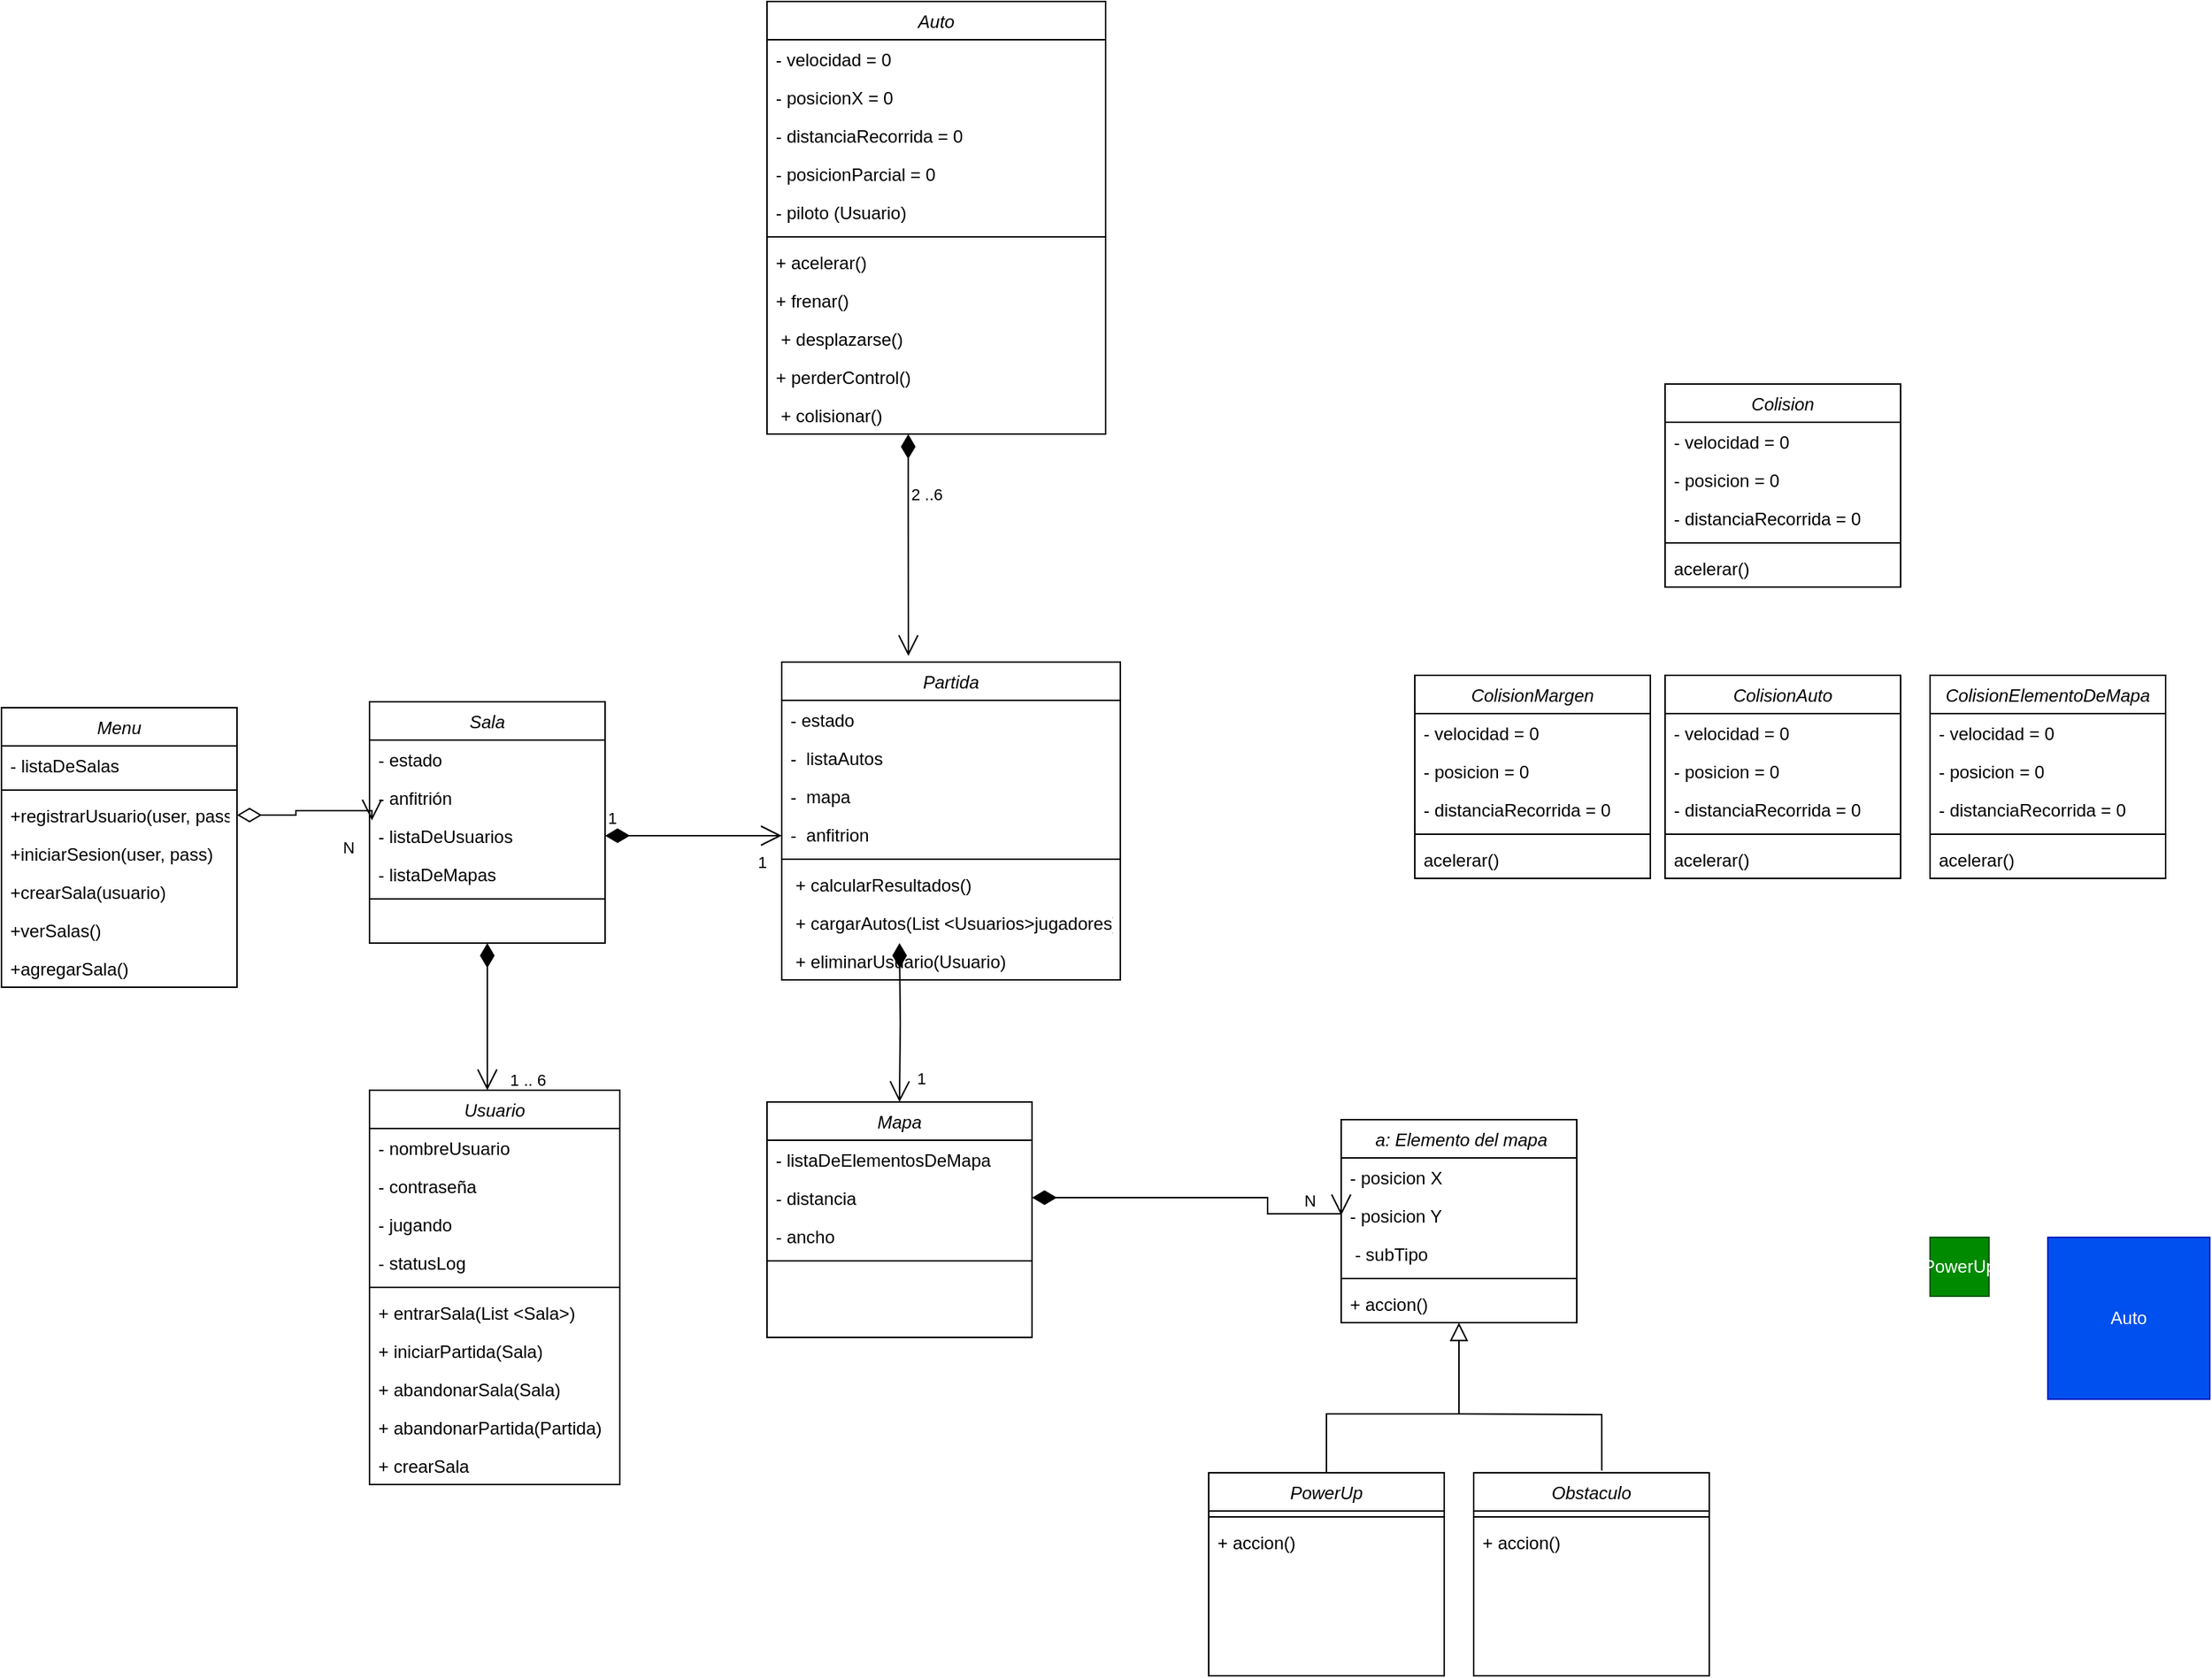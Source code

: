 <mxfile version="15.4.0" type="device"><diagram id="C5RBs43oDa-KdzZeNtuy" name="Page-1"><mxGraphModel dx="654" dy="1632" grid="1" gridSize="10" guides="1" tooltips="1" connect="1" arrows="1" fold="1" page="1" pageScale="1" pageWidth="827" pageHeight="1169" math="0" shadow="0"><root><mxCell id="WIyWlLk6GJQsqaUBKTNV-0"/><mxCell id="WIyWlLk6GJQsqaUBKTNV-1" parent="WIyWlLk6GJQsqaUBKTNV-0"/><mxCell id="zkfFHV4jXpPFQw0GAbJ--0" value="Auto" style="swimlane;fontStyle=2;align=center;verticalAlign=top;childLayout=stackLayout;horizontal=1;startSize=26;horizontalStack=0;resizeParent=1;resizeLast=0;collapsible=1;marginBottom=0;rounded=0;shadow=0;strokeWidth=1;" parent="WIyWlLk6GJQsqaUBKTNV-1" vertex="1"><mxGeometry x="570" y="-80" width="230" height="294" as="geometry"><mxRectangle x="230" y="140" width="160" height="26" as="alternateBounds"/></mxGeometry></mxCell><mxCell id="zkfFHV4jXpPFQw0GAbJ--2" value="- velocidad = 0" style="text;align=left;verticalAlign=top;spacingLeft=4;spacingRight=4;overflow=hidden;rotatable=0;points=[[0,0.5],[1,0.5]];portConstraint=eastwest;rounded=0;shadow=0;html=0;" parent="zkfFHV4jXpPFQw0GAbJ--0" vertex="1"><mxGeometry y="26" width="230" height="26" as="geometry"/></mxCell><mxCell id="T_4QKKCaZ5hwZ0xk0G19-64" value="- posicionX = 0" style="text;align=left;verticalAlign=top;spacingLeft=4;spacingRight=4;overflow=hidden;rotatable=0;points=[[0,0.5],[1,0.5]];portConstraint=eastwest;rounded=0;shadow=0;html=0;" parent="zkfFHV4jXpPFQw0GAbJ--0" vertex="1"><mxGeometry y="52" width="230" height="26" as="geometry"/></mxCell><mxCell id="T_4QKKCaZ5hwZ0xk0G19-65" value="- distanciaRecorrida = 0" style="text;align=left;verticalAlign=top;spacingLeft=4;spacingRight=4;overflow=hidden;rotatable=0;points=[[0,0.5],[1,0.5]];portConstraint=eastwest;rounded=0;shadow=0;html=0;" parent="zkfFHV4jXpPFQw0GAbJ--0" vertex="1"><mxGeometry y="78" width="230" height="26" as="geometry"/></mxCell><mxCell id="iiQ3iz3mnXWKeBHtl2j0-7" value="- posicionParcial = 0" style="text;align=left;verticalAlign=top;spacingLeft=4;spacingRight=4;overflow=hidden;rotatable=0;points=[[0,0.5],[1,0.5]];portConstraint=eastwest;rounded=0;shadow=0;html=0;" parent="zkfFHV4jXpPFQw0GAbJ--0" vertex="1"><mxGeometry y="104" width="230" height="26" as="geometry"/></mxCell><mxCell id="iiQ3iz3mnXWKeBHtl2j0-8" value="- piloto (Usuario)" style="text;align=left;verticalAlign=top;spacingLeft=4;spacingRight=4;overflow=hidden;rotatable=0;points=[[0,0.5],[1,0.5]];portConstraint=eastwest;rounded=0;shadow=0;html=0;" parent="zkfFHV4jXpPFQw0GAbJ--0" vertex="1"><mxGeometry y="130" width="230" height="26" as="geometry"/></mxCell><mxCell id="zkfFHV4jXpPFQw0GAbJ--4" value="" style="line;html=1;strokeWidth=1;align=left;verticalAlign=middle;spacingTop=-1;spacingLeft=3;spacingRight=3;rotatable=0;labelPosition=right;points=[];portConstraint=eastwest;" parent="zkfFHV4jXpPFQw0GAbJ--0" vertex="1"><mxGeometry y="156" width="230" height="8" as="geometry"/></mxCell><mxCell id="zkfFHV4jXpPFQw0GAbJ--5" value="+ acelerar()" style="text;align=left;verticalAlign=top;spacingLeft=4;spacingRight=4;overflow=hidden;rotatable=0;points=[[0,0.5],[1,0.5]];portConstraint=eastwest;" parent="zkfFHV4jXpPFQw0GAbJ--0" vertex="1"><mxGeometry y="164" width="230" height="26" as="geometry"/></mxCell><mxCell id="T_4QKKCaZ5hwZ0xk0G19-97" value="+ frenar()" style="text;align=left;verticalAlign=top;spacingLeft=4;spacingRight=4;overflow=hidden;rotatable=0;points=[[0,0.5],[1,0.5]];portConstraint=eastwest;" parent="zkfFHV4jXpPFQw0GAbJ--0" vertex="1"><mxGeometry y="190" width="230" height="26" as="geometry"/></mxCell><mxCell id="T_4QKKCaZ5hwZ0xk0G19-94" value=" + desplazarse()" style="text;align=left;verticalAlign=top;spacingLeft=4;spacingRight=4;overflow=hidden;rotatable=0;points=[[0,0.5],[1,0.5]];portConstraint=eastwest;" parent="zkfFHV4jXpPFQw0GAbJ--0" vertex="1"><mxGeometry y="216" width="230" height="26" as="geometry"/></mxCell><mxCell id="RQWHXJ7K1lQdLJOzAEj0-24" value="+ perderControl()" style="text;align=left;verticalAlign=top;spacingLeft=4;spacingRight=4;overflow=hidden;rotatable=0;points=[[0,0.5],[1,0.5]];portConstraint=eastwest;" parent="zkfFHV4jXpPFQw0GAbJ--0" vertex="1"><mxGeometry y="242" width="230" height="26" as="geometry"/></mxCell><mxCell id="T_4QKKCaZ5hwZ0xk0G19-96" value=" + colisionar()" style="text;align=left;verticalAlign=top;spacingLeft=4;spacingRight=4;overflow=hidden;rotatable=0;points=[[0,0.5],[1,0.5]];portConstraint=eastwest;" parent="zkfFHV4jXpPFQw0GAbJ--0" vertex="1"><mxGeometry y="268" width="230" height="26" as="geometry"/></mxCell><mxCell id="zkfFHV4jXpPFQw0GAbJ--12" value="" style="endArrow=block;endSize=10;endFill=0;shadow=0;strokeWidth=1;rounded=0;edgeStyle=elbowEdgeStyle;elbow=vertical;entryX=0.5;entryY=1;entryDx=0;entryDy=0;exitX=0.5;exitY=0;exitDx=0;exitDy=0;" parent="WIyWlLk6GJQsqaUBKTNV-1" source="T_4QKKCaZ5hwZ0xk0G19-22" target="T_4QKKCaZ5hwZ0xk0G19-5" edge="1"><mxGeometry width="160" relative="1" as="geometry"><mxPoint x="340" y="1020" as="sourcePoint"/><mxPoint x="290" y="853" as="targetPoint"/><Array as="points"><mxPoint x="1080" y="880"/><mxPoint x="370" y="1000"/><mxPoint x="370" y="980"/></Array></mxGeometry></mxCell><mxCell id="T_4QKKCaZ5hwZ0xk0G19-1" value="Mapa" style="swimlane;fontStyle=2;align=center;verticalAlign=top;childLayout=stackLayout;horizontal=1;startSize=26;horizontalStack=0;resizeParent=1;resizeLast=0;collapsible=1;marginBottom=0;rounded=0;shadow=0;strokeWidth=1;" parent="WIyWlLk6GJQsqaUBKTNV-1" vertex="1"><mxGeometry x="570" y="668" width="180" height="160" as="geometry"><mxRectangle x="230" y="140" width="160" height="26" as="alternateBounds"/></mxGeometry></mxCell><mxCell id="T_4QKKCaZ5hwZ0xk0G19-2" value="- listaDeElementosDeMapa" style="text;align=left;verticalAlign=top;spacingLeft=4;spacingRight=4;overflow=hidden;rotatable=0;points=[[0,0.5],[1,0.5]];portConstraint=eastwest;rounded=0;shadow=0;html=0;" parent="T_4QKKCaZ5hwZ0xk0G19-1" vertex="1"><mxGeometry y="26" width="180" height="26" as="geometry"/></mxCell><mxCell id="T_4QKKCaZ5hwZ0xk0G19-67" value="- distancia" style="text;align=left;verticalAlign=top;spacingLeft=4;spacingRight=4;overflow=hidden;rotatable=0;points=[[0,0.5],[1,0.5]];portConstraint=eastwest;rounded=0;shadow=0;html=0;" parent="T_4QKKCaZ5hwZ0xk0G19-1" vertex="1"><mxGeometry y="52" width="180" height="26" as="geometry"/></mxCell><mxCell id="T_4QKKCaZ5hwZ0xk0G19-68" value="- ancho" style="text;align=left;verticalAlign=top;spacingLeft=4;spacingRight=4;overflow=hidden;rotatable=0;points=[[0,0.5],[1,0.5]];portConstraint=eastwest;rounded=0;shadow=0;html=0;" parent="T_4QKKCaZ5hwZ0xk0G19-1" vertex="1"><mxGeometry y="78" width="180" height="26" as="geometry"/></mxCell><mxCell id="T_4QKKCaZ5hwZ0xk0G19-3" value="" style="line;html=1;strokeWidth=1;align=left;verticalAlign=middle;spacingTop=-1;spacingLeft=3;spacingRight=3;rotatable=0;labelPosition=right;points=[];portConstraint=eastwest;" parent="T_4QKKCaZ5hwZ0xk0G19-1" vertex="1"><mxGeometry y="104" width="180" height="8" as="geometry"/></mxCell><mxCell id="T_4QKKCaZ5hwZ0xk0G19-5" value=" a: Elemento del mapa" style="swimlane;fontStyle=2;align=center;verticalAlign=top;childLayout=stackLayout;horizontal=1;startSize=26;horizontalStack=0;resizeParent=1;resizeLast=0;collapsible=1;marginBottom=0;rounded=0;shadow=0;strokeWidth=1;" parent="WIyWlLk6GJQsqaUBKTNV-1" vertex="1"><mxGeometry x="960" y="680" width="160" height="138" as="geometry"><mxRectangle x="230" y="140" width="160" height="26" as="alternateBounds"/></mxGeometry></mxCell><mxCell id="T_4QKKCaZ5hwZ0xk0G19-6" value="- posicion X" style="text;align=left;verticalAlign=top;spacingLeft=4;spacingRight=4;overflow=hidden;rotatable=0;points=[[0,0.5],[1,0.5]];portConstraint=eastwest;rounded=0;shadow=0;html=0;" parent="T_4QKKCaZ5hwZ0xk0G19-5" vertex="1"><mxGeometry y="26" width="160" height="26" as="geometry"/></mxCell><mxCell id="T_4QKKCaZ5hwZ0xk0G19-113" value="- posicion Y" style="text;align=left;verticalAlign=top;spacingLeft=4;spacingRight=4;overflow=hidden;rotatable=0;points=[[0,0.5],[1,0.5]];portConstraint=eastwest;rounded=0;shadow=0;html=0;" parent="T_4QKKCaZ5hwZ0xk0G19-5" vertex="1"><mxGeometry y="52" width="160" height="26" as="geometry"/></mxCell><mxCell id="T_4QKKCaZ5hwZ0xk0G19-10" value=" - subTipo" style="text;align=left;verticalAlign=top;spacingLeft=4;spacingRight=4;overflow=hidden;rotatable=0;points=[[0,0.5],[1,0.5]];portConstraint=eastwest;rounded=0;shadow=0;html=0;" parent="T_4QKKCaZ5hwZ0xk0G19-5" vertex="1"><mxGeometry y="78" width="160" height="26" as="geometry"/></mxCell><mxCell id="T_4QKKCaZ5hwZ0xk0G19-7" value="" style="line;html=1;strokeWidth=1;align=left;verticalAlign=middle;spacingTop=-1;spacingLeft=3;spacingRight=3;rotatable=0;labelPosition=right;points=[];portConstraint=eastwest;" parent="T_4QKKCaZ5hwZ0xk0G19-5" vertex="1"><mxGeometry y="104" width="160" height="8" as="geometry"/></mxCell><mxCell id="T_4QKKCaZ5hwZ0xk0G19-8" value="+ accion()" style="text;align=left;verticalAlign=top;spacingLeft=4;spacingRight=4;overflow=hidden;rotatable=0;points=[[0,0.5],[1,0.5]];portConstraint=eastwest;" parent="T_4QKKCaZ5hwZ0xk0G19-5" vertex="1"><mxGeometry y="112" width="160" height="26" as="geometry"/></mxCell><mxCell id="T_4QKKCaZ5hwZ0xk0G19-9" value="Obstaculo" style="swimlane;fontStyle=2;align=center;verticalAlign=top;childLayout=stackLayout;horizontal=1;startSize=26;horizontalStack=0;resizeParent=1;resizeLast=0;collapsible=1;marginBottom=0;rounded=0;shadow=0;strokeWidth=1;" parent="WIyWlLk6GJQsqaUBKTNV-1" vertex="1"><mxGeometry x="1050" y="920" width="160" height="138" as="geometry"><mxRectangle x="230" y="140" width="160" height="26" as="alternateBounds"/></mxGeometry></mxCell><mxCell id="T_4QKKCaZ5hwZ0xk0G19-11" value="" style="line;html=1;strokeWidth=1;align=left;verticalAlign=middle;spacingTop=-1;spacingLeft=3;spacingRight=3;rotatable=0;labelPosition=right;points=[];portConstraint=eastwest;" parent="T_4QKKCaZ5hwZ0xk0G19-9" vertex="1"><mxGeometry y="26" width="160" height="8" as="geometry"/></mxCell><mxCell id="T_4QKKCaZ5hwZ0xk0G19-115" value="+ accion()" style="text;align=left;verticalAlign=top;spacingLeft=4;spacingRight=4;overflow=hidden;rotatable=0;points=[[0,0.5],[1,0.5]];portConstraint=eastwest;" parent="T_4QKKCaZ5hwZ0xk0G19-9" vertex="1"><mxGeometry y="34" width="160" height="26" as="geometry"/></mxCell><mxCell id="T_4QKKCaZ5hwZ0xk0G19-13" value="Sala" style="swimlane;fontStyle=2;align=center;verticalAlign=top;childLayout=stackLayout;horizontal=1;startSize=26;horizontalStack=0;resizeParent=1;resizeLast=0;collapsible=1;marginBottom=0;rounded=0;shadow=0;strokeWidth=1;" parent="WIyWlLk6GJQsqaUBKTNV-1" vertex="1"><mxGeometry x="300" y="396" width="160" height="164" as="geometry"><mxRectangle x="230" y="140" width="160" height="26" as="alternateBounds"/></mxGeometry></mxCell><mxCell id="T_4QKKCaZ5hwZ0xk0G19-58" value="- estado" style="text;align=left;verticalAlign=top;spacingLeft=4;spacingRight=4;overflow=hidden;rotatable=0;points=[[0,0.5],[1,0.5]];portConstraint=eastwest;rounded=0;shadow=0;html=0;" parent="T_4QKKCaZ5hwZ0xk0G19-13" vertex="1"><mxGeometry y="26" width="160" height="26" as="geometry"/></mxCell><mxCell id="T_4QKKCaZ5hwZ0xk0G19-46" value="- anfitrión" style="text;align=left;verticalAlign=top;spacingLeft=4;spacingRight=4;overflow=hidden;rotatable=0;points=[[0,0.5],[1,0.5]];portConstraint=eastwest;rounded=0;shadow=0;html=0;" parent="T_4QKKCaZ5hwZ0xk0G19-13" vertex="1"><mxGeometry y="52" width="160" height="26" as="geometry"/></mxCell><mxCell id="T_4QKKCaZ5hwZ0xk0G19-14" value="- listaDeUsuarios" style="text;align=left;verticalAlign=top;spacingLeft=4;spacingRight=4;overflow=hidden;rotatable=0;points=[[0,0.5],[1,0.5]];portConstraint=eastwest;rounded=0;shadow=0;html=0;" parent="T_4QKKCaZ5hwZ0xk0G19-13" vertex="1"><mxGeometry y="78" width="160" height="26" as="geometry"/></mxCell><mxCell id="T_4QKKCaZ5hwZ0xk0G19-43" value="- listaDeMapas" style="text;align=left;verticalAlign=top;spacingLeft=4;spacingRight=4;overflow=hidden;rotatable=0;points=[[0,0.5],[1,0.5]];portConstraint=eastwest;rounded=0;shadow=0;html=0;" parent="T_4QKKCaZ5hwZ0xk0G19-13" vertex="1"><mxGeometry y="104" width="160" height="26" as="geometry"/></mxCell><mxCell id="T_4QKKCaZ5hwZ0xk0G19-15" value="" style="line;html=1;strokeWidth=1;align=left;verticalAlign=middle;spacingTop=-1;spacingLeft=3;spacingRight=3;rotatable=0;labelPosition=right;points=[];portConstraint=eastwest;" parent="T_4QKKCaZ5hwZ0xk0G19-13" vertex="1"><mxGeometry y="130" width="160" height="8" as="geometry"/></mxCell><mxCell id="T_4QKKCaZ5hwZ0xk0G19-22" value="PowerUp" style="swimlane;fontStyle=2;align=center;verticalAlign=top;childLayout=stackLayout;horizontal=1;startSize=26;horizontalStack=0;resizeParent=1;resizeLast=0;collapsible=1;marginBottom=0;rounded=0;shadow=0;strokeWidth=1;" parent="WIyWlLk6GJQsqaUBKTNV-1" vertex="1"><mxGeometry x="870" y="920" width="160" height="138" as="geometry"><mxRectangle x="230" y="140" width="160" height="26" as="alternateBounds"/></mxGeometry></mxCell><mxCell id="T_4QKKCaZ5hwZ0xk0G19-24" value="" style="line;html=1;strokeWidth=1;align=left;verticalAlign=middle;spacingTop=-1;spacingLeft=3;spacingRight=3;rotatable=0;labelPosition=right;points=[];portConstraint=eastwest;" parent="T_4QKKCaZ5hwZ0xk0G19-22" vertex="1"><mxGeometry y="26" width="160" height="8" as="geometry"/></mxCell><mxCell id="T_4QKKCaZ5hwZ0xk0G19-114" value="+ accion()" style="text;align=left;verticalAlign=top;spacingLeft=4;spacingRight=4;overflow=hidden;rotatable=0;points=[[0,0.5],[1,0.5]];portConstraint=eastwest;" parent="T_4QKKCaZ5hwZ0xk0G19-22" vertex="1"><mxGeometry y="34" width="160" height="26" as="geometry"/></mxCell><mxCell id="T_4QKKCaZ5hwZ0xk0G19-31" value="Menu" style="swimlane;fontStyle=2;align=center;verticalAlign=top;childLayout=stackLayout;horizontal=1;startSize=26;horizontalStack=0;resizeParent=1;resizeLast=0;collapsible=1;marginBottom=0;rounded=0;shadow=0;strokeWidth=1;" parent="WIyWlLk6GJQsqaUBKTNV-1" vertex="1"><mxGeometry x="50" y="400" width="160" height="190" as="geometry"><mxRectangle x="230" y="140" width="160" height="26" as="alternateBounds"/></mxGeometry></mxCell><mxCell id="T_4QKKCaZ5hwZ0xk0G19-41" value="- listaDeSalas" style="text;align=left;verticalAlign=top;spacingLeft=4;spacingRight=4;overflow=hidden;rotatable=0;points=[[0,0.5],[1,0.5]];portConstraint=eastwest;" parent="T_4QKKCaZ5hwZ0xk0G19-31" vertex="1"><mxGeometry y="26" width="160" height="26" as="geometry"/></mxCell><mxCell id="T_4QKKCaZ5hwZ0xk0G19-33" value="" style="line;html=1;strokeWidth=1;align=left;verticalAlign=middle;spacingTop=-1;spacingLeft=3;spacingRight=3;rotatable=0;labelPosition=right;points=[];portConstraint=eastwest;" parent="T_4QKKCaZ5hwZ0xk0G19-31" vertex="1"><mxGeometry y="52" width="160" height="8" as="geometry"/></mxCell><mxCell id="T_4QKKCaZ5hwZ0xk0G19-34" value="+registrarUsuario(user, pass)&#10;" style="text;align=left;verticalAlign=top;spacingLeft=4;spacingRight=4;overflow=hidden;rotatable=0;points=[[0,0.5],[1,0.5]];portConstraint=eastwest;" parent="T_4QKKCaZ5hwZ0xk0G19-31" vertex="1"><mxGeometry y="60" width="160" height="26" as="geometry"/></mxCell><mxCell id="T_4QKKCaZ5hwZ0xk0G19-36" value="+iniciarSesion(user, pass)&#10;" style="text;align=left;verticalAlign=top;spacingLeft=4;spacingRight=4;overflow=hidden;rotatable=0;points=[[0,0.5],[1,0.5]];portConstraint=eastwest;" parent="T_4QKKCaZ5hwZ0xk0G19-31" vertex="1"><mxGeometry y="86" width="160" height="26" as="geometry"/></mxCell><mxCell id="T_4QKKCaZ5hwZ0xk0G19-37" value="+crearSala(usuario)" style="text;align=left;verticalAlign=top;spacingLeft=4;spacingRight=4;overflow=hidden;rotatable=0;points=[[0,0.5],[1,0.5]];portConstraint=eastwest;" parent="T_4QKKCaZ5hwZ0xk0G19-31" vertex="1"><mxGeometry y="112" width="160" height="26" as="geometry"/></mxCell><mxCell id="T_4QKKCaZ5hwZ0xk0G19-40" value="+verSalas()" style="text;align=left;verticalAlign=top;spacingLeft=4;spacingRight=4;overflow=hidden;rotatable=0;points=[[0,0.5],[1,0.5]];portConstraint=eastwest;" parent="T_4QKKCaZ5hwZ0xk0G19-31" vertex="1"><mxGeometry y="138" width="160" height="26" as="geometry"/></mxCell><mxCell id="RQWHXJ7K1lQdLJOzAEj0-21" value="+agregarSala()&#10;" style="text;align=left;verticalAlign=top;spacingLeft=4;spacingRight=4;overflow=hidden;rotatable=0;points=[[0,0.5],[1,0.5]];portConstraint=eastwest;" parent="T_4QKKCaZ5hwZ0xk0G19-31" vertex="1"><mxGeometry y="164" width="160" height="26" as="geometry"/></mxCell><mxCell id="T_4QKKCaZ5hwZ0xk0G19-53" value="" style="endArrow=open;html=1;endSize=12;startArrow=diamondThin;startSize=14;startFill=1;edgeStyle=orthogonalEdgeStyle;align=left;verticalAlign=bottom;rounded=0;exitX=0.5;exitY=1;exitDx=0;exitDy=0;" parent="WIyWlLk6GJQsqaUBKTNV-1" edge="1"><mxGeometry x="-0.63" y="10" relative="1" as="geometry"><mxPoint x="380" y="560" as="sourcePoint"/><mxPoint x="380" y="660" as="targetPoint"/><Array as="points"><mxPoint x="380" y="590"/><mxPoint x="380" y="590"/></Array><mxPoint as="offset"/></mxGeometry></mxCell><mxCell id="T_4QKKCaZ5hwZ0xk0G19-54" value="" style="endArrow=open;html=1;endSize=12;startArrow=diamondThin;startSize=14;startFill=0;edgeStyle=orthogonalEdgeStyle;rounded=0;entryX=0.01;entryY=0.102;entryDx=0;entryDy=0;entryPerimeter=0;exitX=1;exitY=0.5;exitDx=0;exitDy=0;" parent="WIyWlLk6GJQsqaUBKTNV-1" source="T_4QKKCaZ5hwZ0xk0G19-34" target="T_4QKKCaZ5hwZ0xk0G19-14" edge="1"><mxGeometry x="0.068" y="-53" relative="1" as="geometry"><mxPoint x="120" y="477" as="sourcePoint"/><mxPoint x="276" y="470" as="targetPoint"/><mxPoint as="offset"/><Array as="points"><mxPoint x="250" y="473"/><mxPoint x="250" y="470"/><mxPoint x="302" y="470"/></Array></mxGeometry></mxCell><mxCell id="T_4QKKCaZ5hwZ0xk0G19-56" value="N" style="edgeLabel;resizable=0;html=1;align=right;verticalAlign=top;" parent="T_4QKKCaZ5hwZ0xk0G19-54" connectable="0" vertex="1"><mxGeometry x="1" relative="1" as="geometry"><mxPoint x="-11" y="5" as="offset"/></mxGeometry></mxCell><mxCell id="T_4QKKCaZ5hwZ0xk0G19-57" value="1" style="endArrow=open;html=1;endSize=12;startArrow=diamondThin;startSize=14;startFill=1;edgeStyle=orthogonalEdgeStyle;align=left;verticalAlign=bottom;rounded=0;exitX=1;exitY=0.5;exitDx=0;exitDy=0;entryX=0;entryY=0.5;entryDx=0;entryDy=0;" parent="WIyWlLk6GJQsqaUBKTNV-1" source="T_4QKKCaZ5hwZ0xk0G19-14" edge="1"><mxGeometry x="-1" y="3" relative="1" as="geometry"><mxPoint x="460" y="500" as="sourcePoint"/><mxPoint x="580" y="487" as="targetPoint"/></mxGeometry></mxCell><mxCell id="T_4QKKCaZ5hwZ0xk0G19-61" value="1" style="endArrow=open;html=1;endSize=12;startArrow=diamondThin;startSize=14;startFill=1;edgeStyle=orthogonalEdgeStyle;align=left;verticalAlign=bottom;rounded=0;exitX=0.5;exitY=1;exitDx=0;exitDy=0;entryX=0.5;entryY=0;entryDx=0;entryDy=0;" parent="WIyWlLk6GJQsqaUBKTNV-1" target="T_4QKKCaZ5hwZ0xk0G19-1" edge="1"><mxGeometry x="0.881" y="10" relative="1" as="geometry"><mxPoint x="660" y="560" as="sourcePoint"/><mxPoint x="760" y="640" as="targetPoint"/><mxPoint as="offset"/></mxGeometry></mxCell><mxCell id="T_4QKKCaZ5hwZ0xk0G19-69" value="Colision" style="swimlane;fontStyle=2;align=center;verticalAlign=top;childLayout=stackLayout;horizontal=1;startSize=26;horizontalStack=0;resizeParent=1;resizeLast=0;collapsible=1;marginBottom=0;rounded=0;shadow=0;strokeWidth=1;" parent="WIyWlLk6GJQsqaUBKTNV-1" vertex="1"><mxGeometry x="1180" y="180" width="160" height="138" as="geometry"><mxRectangle x="230" y="140" width="160" height="26" as="alternateBounds"/></mxGeometry></mxCell><mxCell id="T_4QKKCaZ5hwZ0xk0G19-70" value="- velocidad = 0" style="text;align=left;verticalAlign=top;spacingLeft=4;spacingRight=4;overflow=hidden;rotatable=0;points=[[0,0.5],[1,0.5]];portConstraint=eastwest;rounded=0;shadow=0;html=0;" parent="T_4QKKCaZ5hwZ0xk0G19-69" vertex="1"><mxGeometry y="26" width="160" height="26" as="geometry"/></mxCell><mxCell id="T_4QKKCaZ5hwZ0xk0G19-71" value="- posicion = 0" style="text;align=left;verticalAlign=top;spacingLeft=4;spacingRight=4;overflow=hidden;rotatable=0;points=[[0,0.5],[1,0.5]];portConstraint=eastwest;rounded=0;shadow=0;html=0;" parent="T_4QKKCaZ5hwZ0xk0G19-69" vertex="1"><mxGeometry y="52" width="160" height="26" as="geometry"/></mxCell><mxCell id="T_4QKKCaZ5hwZ0xk0G19-72" value="- distanciaRecorrida = 0" style="text;align=left;verticalAlign=top;spacingLeft=4;spacingRight=4;overflow=hidden;rotatable=0;points=[[0,0.5],[1,0.5]];portConstraint=eastwest;rounded=0;shadow=0;html=0;" parent="T_4QKKCaZ5hwZ0xk0G19-69" vertex="1"><mxGeometry y="78" width="160" height="26" as="geometry"/></mxCell><mxCell id="T_4QKKCaZ5hwZ0xk0G19-73" value="" style="line;html=1;strokeWidth=1;align=left;verticalAlign=middle;spacingTop=-1;spacingLeft=3;spacingRight=3;rotatable=0;labelPosition=right;points=[];portConstraint=eastwest;" parent="T_4QKKCaZ5hwZ0xk0G19-69" vertex="1"><mxGeometry y="104" width="160" height="8" as="geometry"/></mxCell><mxCell id="T_4QKKCaZ5hwZ0xk0G19-74" value="acelerar()" style="text;align=left;verticalAlign=top;spacingLeft=4;spacingRight=4;overflow=hidden;rotatable=0;points=[[0,0.5],[1,0.5]];portConstraint=eastwest;" parent="T_4QKKCaZ5hwZ0xk0G19-69" vertex="1"><mxGeometry y="112" width="160" height="26" as="geometry"/></mxCell><mxCell id="T_4QKKCaZ5hwZ0xk0G19-75" value="ColisionMargen" style="swimlane;fontStyle=2;align=center;verticalAlign=top;childLayout=stackLayout;horizontal=1;startSize=26;horizontalStack=0;resizeParent=1;resizeLast=0;collapsible=1;marginBottom=0;rounded=0;shadow=0;strokeWidth=1;" parent="WIyWlLk6GJQsqaUBKTNV-1" vertex="1"><mxGeometry x="1010" y="378" width="160" height="138" as="geometry"><mxRectangle x="230" y="140" width="160" height="26" as="alternateBounds"/></mxGeometry></mxCell><mxCell id="T_4QKKCaZ5hwZ0xk0G19-76" value="- velocidad = 0" style="text;align=left;verticalAlign=top;spacingLeft=4;spacingRight=4;overflow=hidden;rotatable=0;points=[[0,0.5],[1,0.5]];portConstraint=eastwest;rounded=0;shadow=0;html=0;" parent="T_4QKKCaZ5hwZ0xk0G19-75" vertex="1"><mxGeometry y="26" width="160" height="26" as="geometry"/></mxCell><mxCell id="T_4QKKCaZ5hwZ0xk0G19-77" value="- posicion = 0" style="text;align=left;verticalAlign=top;spacingLeft=4;spacingRight=4;overflow=hidden;rotatable=0;points=[[0,0.5],[1,0.5]];portConstraint=eastwest;rounded=0;shadow=0;html=0;" parent="T_4QKKCaZ5hwZ0xk0G19-75" vertex="1"><mxGeometry y="52" width="160" height="26" as="geometry"/></mxCell><mxCell id="T_4QKKCaZ5hwZ0xk0G19-78" value="- distanciaRecorrida = 0" style="text;align=left;verticalAlign=top;spacingLeft=4;spacingRight=4;overflow=hidden;rotatable=0;points=[[0,0.5],[1,0.5]];portConstraint=eastwest;rounded=0;shadow=0;html=0;" parent="T_4QKKCaZ5hwZ0xk0G19-75" vertex="1"><mxGeometry y="78" width="160" height="26" as="geometry"/></mxCell><mxCell id="T_4QKKCaZ5hwZ0xk0G19-79" value="" style="line;html=1;strokeWidth=1;align=left;verticalAlign=middle;spacingTop=-1;spacingLeft=3;spacingRight=3;rotatable=0;labelPosition=right;points=[];portConstraint=eastwest;" parent="T_4QKKCaZ5hwZ0xk0G19-75" vertex="1"><mxGeometry y="104" width="160" height="8" as="geometry"/></mxCell><mxCell id="T_4QKKCaZ5hwZ0xk0G19-80" value="acelerar()" style="text;align=left;verticalAlign=top;spacingLeft=4;spacingRight=4;overflow=hidden;rotatable=0;points=[[0,0.5],[1,0.5]];portConstraint=eastwest;" parent="T_4QKKCaZ5hwZ0xk0G19-75" vertex="1"><mxGeometry y="112" width="160" height="26" as="geometry"/></mxCell><mxCell id="T_4QKKCaZ5hwZ0xk0G19-81" value="ColisionAuto" style="swimlane;fontStyle=2;align=center;verticalAlign=top;childLayout=stackLayout;horizontal=1;startSize=26;horizontalStack=0;resizeParent=1;resizeLast=0;collapsible=1;marginBottom=0;rounded=0;shadow=0;strokeWidth=1;" parent="WIyWlLk6GJQsqaUBKTNV-1" vertex="1"><mxGeometry x="1180" y="378" width="160" height="138" as="geometry"><mxRectangle x="230" y="140" width="160" height="26" as="alternateBounds"/></mxGeometry></mxCell><mxCell id="T_4QKKCaZ5hwZ0xk0G19-82" value="- velocidad = 0" style="text;align=left;verticalAlign=top;spacingLeft=4;spacingRight=4;overflow=hidden;rotatable=0;points=[[0,0.5],[1,0.5]];portConstraint=eastwest;rounded=0;shadow=0;html=0;" parent="T_4QKKCaZ5hwZ0xk0G19-81" vertex="1"><mxGeometry y="26" width="160" height="26" as="geometry"/></mxCell><mxCell id="T_4QKKCaZ5hwZ0xk0G19-83" value="- posicion = 0" style="text;align=left;verticalAlign=top;spacingLeft=4;spacingRight=4;overflow=hidden;rotatable=0;points=[[0,0.5],[1,0.5]];portConstraint=eastwest;rounded=0;shadow=0;html=0;" parent="T_4QKKCaZ5hwZ0xk0G19-81" vertex="1"><mxGeometry y="52" width="160" height="26" as="geometry"/></mxCell><mxCell id="T_4QKKCaZ5hwZ0xk0G19-84" value="- distanciaRecorrida = 0" style="text;align=left;verticalAlign=top;spacingLeft=4;spacingRight=4;overflow=hidden;rotatable=0;points=[[0,0.5],[1,0.5]];portConstraint=eastwest;rounded=0;shadow=0;html=0;" parent="T_4QKKCaZ5hwZ0xk0G19-81" vertex="1"><mxGeometry y="78" width="160" height="26" as="geometry"/></mxCell><mxCell id="T_4QKKCaZ5hwZ0xk0G19-85" value="" style="line;html=1;strokeWidth=1;align=left;verticalAlign=middle;spacingTop=-1;spacingLeft=3;spacingRight=3;rotatable=0;labelPosition=right;points=[];portConstraint=eastwest;" parent="T_4QKKCaZ5hwZ0xk0G19-81" vertex="1"><mxGeometry y="104" width="160" height="8" as="geometry"/></mxCell><mxCell id="T_4QKKCaZ5hwZ0xk0G19-86" value="acelerar()" style="text;align=left;verticalAlign=top;spacingLeft=4;spacingRight=4;overflow=hidden;rotatable=0;points=[[0,0.5],[1,0.5]];portConstraint=eastwest;" parent="T_4QKKCaZ5hwZ0xk0G19-81" vertex="1"><mxGeometry y="112" width="160" height="26" as="geometry"/></mxCell><mxCell id="T_4QKKCaZ5hwZ0xk0G19-87" value="ColisionElementoDeMapa" style="swimlane;fontStyle=2;align=center;verticalAlign=top;childLayout=stackLayout;horizontal=1;startSize=26;horizontalStack=0;resizeParent=1;resizeLast=0;collapsible=1;marginBottom=0;rounded=0;shadow=0;strokeWidth=1;" parent="WIyWlLk6GJQsqaUBKTNV-1" vertex="1"><mxGeometry x="1360" y="378" width="160" height="138" as="geometry"><mxRectangle x="230" y="140" width="160" height="26" as="alternateBounds"/></mxGeometry></mxCell><mxCell id="T_4QKKCaZ5hwZ0xk0G19-88" value="- velocidad = 0" style="text;align=left;verticalAlign=top;spacingLeft=4;spacingRight=4;overflow=hidden;rotatable=0;points=[[0,0.5],[1,0.5]];portConstraint=eastwest;rounded=0;shadow=0;html=0;" parent="T_4QKKCaZ5hwZ0xk0G19-87" vertex="1"><mxGeometry y="26" width="160" height="26" as="geometry"/></mxCell><mxCell id="T_4QKKCaZ5hwZ0xk0G19-89" value="- posicion = 0" style="text;align=left;verticalAlign=top;spacingLeft=4;spacingRight=4;overflow=hidden;rotatable=0;points=[[0,0.5],[1,0.5]];portConstraint=eastwest;rounded=0;shadow=0;html=0;" parent="T_4QKKCaZ5hwZ0xk0G19-87" vertex="1"><mxGeometry y="52" width="160" height="26" as="geometry"/></mxCell><mxCell id="T_4QKKCaZ5hwZ0xk0G19-90" value="- distanciaRecorrida = 0" style="text;align=left;verticalAlign=top;spacingLeft=4;spacingRight=4;overflow=hidden;rotatable=0;points=[[0,0.5],[1,0.5]];portConstraint=eastwest;rounded=0;shadow=0;html=0;" parent="T_4QKKCaZ5hwZ0xk0G19-87" vertex="1"><mxGeometry y="78" width="160" height="26" as="geometry"/></mxCell><mxCell id="T_4QKKCaZ5hwZ0xk0G19-91" value="" style="line;html=1;strokeWidth=1;align=left;verticalAlign=middle;spacingTop=-1;spacingLeft=3;spacingRight=3;rotatable=0;labelPosition=right;points=[];portConstraint=eastwest;" parent="T_4QKKCaZ5hwZ0xk0G19-87" vertex="1"><mxGeometry y="104" width="160" height="8" as="geometry"/></mxCell><mxCell id="T_4QKKCaZ5hwZ0xk0G19-92" value="acelerar()" style="text;align=left;verticalAlign=top;spacingLeft=4;spacingRight=4;overflow=hidden;rotatable=0;points=[[0,0.5],[1,0.5]];portConstraint=eastwest;" parent="T_4QKKCaZ5hwZ0xk0G19-87" vertex="1"><mxGeometry y="112" width="160" height="26" as="geometry"/></mxCell><mxCell id="T_4QKKCaZ5hwZ0xk0G19-116" value="" style="endArrow=none;html=1;edgeStyle=orthogonalEdgeStyle;rounded=0;entryX=0.544;entryY=-0.011;entryDx=0;entryDy=0;entryPerimeter=0;" parent="WIyWlLk6GJQsqaUBKTNV-1" target="T_4QKKCaZ5hwZ0xk0G19-9" edge="1"><mxGeometry relative="1" as="geometry"><mxPoint x="1040" y="880" as="sourcePoint"/><mxPoint x="1399" y="850" as="targetPoint"/></mxGeometry></mxCell><mxCell id="T_4QKKCaZ5hwZ0xk0G19-119" value="N" style="endArrow=open;html=1;endSize=12;startArrow=diamondThin;startSize=14;startFill=1;edgeStyle=orthogonalEdgeStyle;align=left;verticalAlign=bottom;rounded=0;entryX=0;entryY=0.5;entryDx=0;entryDy=0;exitX=1;exitY=0.5;exitDx=0;exitDy=0;" parent="WIyWlLk6GJQsqaUBKTNV-1" source="T_4QKKCaZ5hwZ0xk0G19-67" target="T_4QKKCaZ5hwZ0xk0G19-113" edge="1"><mxGeometry x="0.629" y="-13" relative="1" as="geometry"><mxPoint x="1040" y="668" as="sourcePoint"/><mxPoint x="1040" y="776" as="targetPoint"/><Array as="points"><mxPoint x="910" y="733"/><mxPoint x="910" y="744"/></Array><mxPoint x="13" y="-13" as="offset"/></mxGeometry></mxCell><mxCell id="T_4QKKCaZ5hwZ0xk0G19-121" value="1" style="edgeLabel;resizable=0;html=1;align=right;verticalAlign=top;" parent="WIyWlLk6GJQsqaUBKTNV-1" connectable="0" vertex="1"><mxGeometry x="570.0" y="491.652" as="geometry"/></mxCell><mxCell id="T_4QKKCaZ5hwZ0xk0G19-122" value="1 .. 6" style="edgeLabel;resizable=0;html=1;align=right;verticalAlign=top;" parent="WIyWlLk6GJQsqaUBKTNV-1" connectable="0" vertex="1"><mxGeometry x="420.0" y="640.002" as="geometry"/></mxCell><mxCell id="RQWHXJ7K1lQdLJOzAEj0-0" value="Usuario" style="swimlane;fontStyle=2;align=center;verticalAlign=top;childLayout=stackLayout;horizontal=1;startSize=26;horizontalStack=0;resizeParent=1;resizeLast=0;collapsible=1;marginBottom=0;rounded=0;shadow=0;strokeWidth=1;" parent="WIyWlLk6GJQsqaUBKTNV-1" vertex="1"><mxGeometry x="300" y="660" width="170" height="268" as="geometry"><mxRectangle x="230" y="140" width="160" height="26" as="alternateBounds"/></mxGeometry></mxCell><mxCell id="RQWHXJ7K1lQdLJOzAEj0-1" value="- nombreUsuario" style="text;align=left;verticalAlign=top;spacingLeft=4;spacingRight=4;overflow=hidden;rotatable=0;points=[[0,0.5],[1,0.5]];portConstraint=eastwest;rounded=0;shadow=0;html=0;" parent="RQWHXJ7K1lQdLJOzAEj0-0" vertex="1"><mxGeometry y="26" width="170" height="26" as="geometry"/></mxCell><mxCell id="RQWHXJ7K1lQdLJOzAEj0-2" value="- contraseña" style="text;align=left;verticalAlign=top;spacingLeft=4;spacingRight=4;overflow=hidden;rotatable=0;points=[[0,0.5],[1,0.5]];portConstraint=eastwest;rounded=0;shadow=0;html=0;" parent="RQWHXJ7K1lQdLJOzAEj0-0" vertex="1"><mxGeometry y="52" width="170" height="26" as="geometry"/></mxCell><mxCell id="RQWHXJ7K1lQdLJOzAEj0-3" value="- jugando" style="text;align=left;verticalAlign=top;spacingLeft=4;spacingRight=4;overflow=hidden;rotatable=0;points=[[0,0.5],[1,0.5]];portConstraint=eastwest;rounded=0;shadow=0;html=0;" parent="RQWHXJ7K1lQdLJOzAEj0-0" vertex="1"><mxGeometry y="78" width="170" height="26" as="geometry"/></mxCell><mxCell id="RQWHXJ7K1lQdLJOzAEj0-10" value="- statusLog" style="text;align=left;verticalAlign=top;spacingLeft=4;spacingRight=4;overflow=hidden;rotatable=0;points=[[0,0.5],[1,0.5]];portConstraint=eastwest;rounded=0;shadow=0;html=0;" parent="RQWHXJ7K1lQdLJOzAEj0-0" vertex="1"><mxGeometry y="104" width="170" height="26" as="geometry"/></mxCell><mxCell id="RQWHXJ7K1lQdLJOzAEj0-4" value="" style="line;html=1;strokeWidth=1;align=left;verticalAlign=middle;spacingTop=-1;spacingLeft=3;spacingRight=3;rotatable=0;labelPosition=right;points=[];portConstraint=eastwest;" parent="RQWHXJ7K1lQdLJOzAEj0-0" vertex="1"><mxGeometry y="130" width="170" height="8" as="geometry"/></mxCell><mxCell id="RQWHXJ7K1lQdLJOzAEj0-5" value="+ entrarSala(List &lt;Sala&gt;)" style="text;align=left;verticalAlign=top;spacingLeft=4;spacingRight=4;overflow=hidden;rotatable=0;points=[[0,0.5],[1,0.5]];portConstraint=eastwest;rounded=0;shadow=0;html=0;" parent="RQWHXJ7K1lQdLJOzAEj0-0" vertex="1"><mxGeometry y="138" width="170" height="26" as="geometry"/></mxCell><mxCell id="RQWHXJ7K1lQdLJOzAEj0-6" value="+ iniciarPartida(Sala)" style="text;align=left;verticalAlign=top;spacingLeft=4;spacingRight=4;overflow=hidden;rotatable=0;points=[[0,0.5],[1,0.5]];portConstraint=eastwest;rounded=0;shadow=0;html=0;" parent="RQWHXJ7K1lQdLJOzAEj0-0" vertex="1"><mxGeometry y="164" width="170" height="26" as="geometry"/></mxCell><mxCell id="RQWHXJ7K1lQdLJOzAEj0-7" value="+ abandonarSala(Sala)" style="text;align=left;verticalAlign=top;spacingLeft=4;spacingRight=4;overflow=hidden;rotatable=0;points=[[0,0.5],[1,0.5]];portConstraint=eastwest;rounded=0;shadow=0;html=0;" parent="RQWHXJ7K1lQdLJOzAEj0-0" vertex="1"><mxGeometry y="190" width="170" height="26" as="geometry"/></mxCell><mxCell id="RQWHXJ7K1lQdLJOzAEj0-8" value="+ abandonarPartida(Partida)" style="text;align=left;verticalAlign=top;spacingLeft=4;spacingRight=4;overflow=hidden;rotatable=0;points=[[0,0.5],[1,0.5]];portConstraint=eastwest;rounded=0;shadow=0;html=0;" parent="RQWHXJ7K1lQdLJOzAEj0-0" vertex="1"><mxGeometry y="216" width="170" height="26" as="geometry"/></mxCell><mxCell id="RQWHXJ7K1lQdLJOzAEj0-9" value="+ crearSala" style="text;align=left;verticalAlign=top;spacingLeft=4;spacingRight=4;overflow=hidden;rotatable=0;points=[[0,0.5],[1,0.5]];portConstraint=eastwest;rounded=0;shadow=0;html=0;" parent="RQWHXJ7K1lQdLJOzAEj0-0" vertex="1"><mxGeometry y="242" width="170" height="26" as="geometry"/></mxCell><mxCell id="RQWHXJ7K1lQdLJOzAEj0-11" value="Partida" style="swimlane;fontStyle=2;align=center;verticalAlign=top;childLayout=stackLayout;horizontal=1;startSize=26;horizontalStack=0;resizeParent=1;resizeLast=0;collapsible=1;marginBottom=0;rounded=0;shadow=0;strokeWidth=1;" parent="WIyWlLk6GJQsqaUBKTNV-1" vertex="1"><mxGeometry x="580" y="369" width="230" height="216" as="geometry"><mxRectangle x="230" y="140" width="160" height="26" as="alternateBounds"/></mxGeometry></mxCell><mxCell id="RQWHXJ7K1lQdLJOzAEj0-13" value="- estado" style="text;align=left;verticalAlign=top;spacingLeft=4;spacingRight=4;overflow=hidden;rotatable=0;points=[[0,0.5],[1,0.5]];portConstraint=eastwest;rounded=0;shadow=0;html=0;" parent="RQWHXJ7K1lQdLJOzAEj0-11" vertex="1"><mxGeometry y="26" width="230" height="26" as="geometry"/></mxCell><mxCell id="RQWHXJ7K1lQdLJOzAEj0-14" value="-  listaAutos" style="text;align=left;verticalAlign=top;spacingLeft=4;spacingRight=4;overflow=hidden;rotatable=0;points=[[0,0.5],[1,0.5]];portConstraint=eastwest;rounded=0;shadow=0;html=0;" parent="RQWHXJ7K1lQdLJOzAEj0-11" vertex="1"><mxGeometry y="52" width="230" height="26" as="geometry"/></mxCell><mxCell id="RQWHXJ7K1lQdLJOzAEj0-15" value="-  mapa" style="text;align=left;verticalAlign=top;spacingLeft=4;spacingRight=4;overflow=hidden;rotatable=0;points=[[0,0.5],[1,0.5]];portConstraint=eastwest;rounded=0;shadow=0;html=0;" parent="RQWHXJ7K1lQdLJOzAEj0-11" vertex="1"><mxGeometry y="78" width="230" height="26" as="geometry"/></mxCell><mxCell id="RQWHXJ7K1lQdLJOzAEj0-16" value="-  anfitrion" style="text;align=left;verticalAlign=top;spacingLeft=4;spacingRight=4;overflow=hidden;rotatable=0;points=[[0,0.5],[1,0.5]];portConstraint=eastwest;rounded=0;shadow=0;html=0;" parent="RQWHXJ7K1lQdLJOzAEj0-11" vertex="1"><mxGeometry y="104" width="230" height="26" as="geometry"/></mxCell><mxCell id="RQWHXJ7K1lQdLJOzAEj0-17" value="" style="line;html=1;strokeWidth=1;align=left;verticalAlign=middle;spacingTop=-1;spacingLeft=3;spacingRight=3;rotatable=0;labelPosition=right;points=[];portConstraint=eastwest;" parent="RQWHXJ7K1lQdLJOzAEj0-11" vertex="1"><mxGeometry y="130" width="230" height="8" as="geometry"/></mxCell><mxCell id="RQWHXJ7K1lQdLJOzAEj0-18" value=" + calcularResultados()" style="text;align=left;verticalAlign=top;spacingLeft=4;spacingRight=4;overflow=hidden;rotatable=0;points=[[0,0.5],[1,0.5]];portConstraint=eastwest;" parent="RQWHXJ7K1lQdLJOzAEj0-11" vertex="1"><mxGeometry y="138" width="230" height="26" as="geometry"/></mxCell><mxCell id="RQWHXJ7K1lQdLJOzAEj0-19" value=" + cargarAutos(List &lt;Usuarios&gt;jugadores)" style="text;align=left;verticalAlign=top;spacingLeft=4;spacingRight=4;overflow=hidden;rotatable=0;points=[[0,0.5],[1,0.5]];portConstraint=eastwest;" parent="RQWHXJ7K1lQdLJOzAEj0-11" vertex="1"><mxGeometry y="164" width="230" height="26" as="geometry"/></mxCell><mxCell id="RQWHXJ7K1lQdLJOzAEj0-20" value=" + eliminarUsuario(Usuario)" style="text;align=left;verticalAlign=top;spacingLeft=4;spacingRight=4;overflow=hidden;rotatable=0;points=[[0,0.5],[1,0.5]];portConstraint=eastwest;" parent="RQWHXJ7K1lQdLJOzAEj0-11" vertex="1"><mxGeometry y="190" width="230" height="26" as="geometry"/></mxCell><mxCell id="RQWHXJ7K1lQdLJOzAEj0-12" value="2 ..6" style="endArrow=open;html=1;endSize=12;startArrow=diamondThin;startSize=14;startFill=1;edgeStyle=orthogonalEdgeStyle;align=left;verticalAlign=bottom;rounded=0;entryX=0.374;entryY=-0.019;entryDx=0;entryDy=0;entryPerimeter=0;exitX=0.417;exitY=1.003;exitDx=0;exitDy=0;exitPerimeter=0;" parent="WIyWlLk6GJQsqaUBKTNV-1" source="T_4QKKCaZ5hwZ0xk0G19-96" target="RQWHXJ7K1lQdLJOzAEj0-11" edge="1"><mxGeometry x="-1" y="-50" relative="1" as="geometry"><mxPoint x="670" y="270" as="sourcePoint"/><mxPoint x="659.5" y="432" as="targetPoint"/><Array as="points"><mxPoint x="666" y="270"/><mxPoint x="666" y="270"/></Array><mxPoint x="50" y="50" as="offset"/></mxGeometry></mxCell><mxCell id="3tnh63WCK59dlah1h8c7-0" value="PowerUp" style="rounded=0;whiteSpace=wrap;html=1;fillColor=#008a00;strokeColor=#005700;fontColor=#ffffff;" vertex="1" parent="WIyWlLk6GJQsqaUBKTNV-1"><mxGeometry x="1360" y="760" width="40" height="40" as="geometry"/></mxCell><mxCell id="3tnh63WCK59dlah1h8c7-1" value="Auto" style="whiteSpace=wrap;html=1;aspect=fixed;fillColor=#0050ef;strokeColor=#001DBC;fontColor=#ffffff;" vertex="1" parent="WIyWlLk6GJQsqaUBKTNV-1"><mxGeometry x="1440" y="760" width="110" height="110" as="geometry"/></mxCell></root></mxGraphModel></diagram></mxfile>